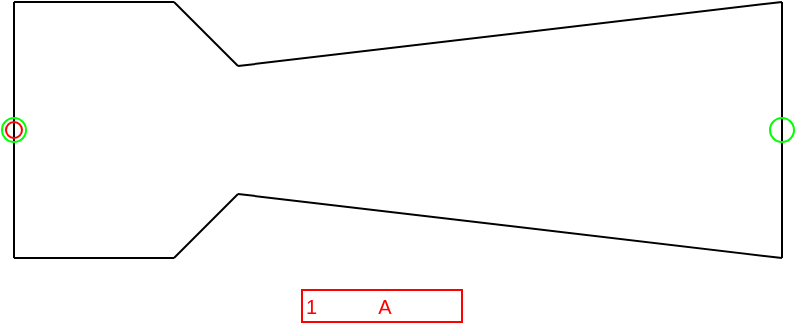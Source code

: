 <mxfile compressed="false" version="20.3.0" type="device">
  <diagram name="PE006B" id="1CP9VX86ncTdAmcYDIcw">
    <mxGraphModel dx="805" dy="482" grid="1" gridSize="2" guides="1" tooltips="1" connect="1" arrows="1" fold="1" page="1" pageScale="1" pageWidth="1169" pageHeight="827" math="0" shadow="0">
      <root>
        <mxCell id="22vkG-h5v2N9dKBLQ-ZE-0" />
        <mxCell id="22vkG-h5v2N9dKBLQ-ZE-135" value="Label" style="" parent="22vkG-h5v2N9dKBLQ-ZE-0" />
        <object label="%LabelLines%&amp;nbsp; &amp;nbsp; &amp;nbsp; &amp;nbsp; &amp;nbsp; &amp;nbsp;%LabelIndex%" placeholders="1" LabelLines="1" LabelIndex="A" id="6vIT7CYPkatnPn_V5aDP-11">
          <mxCell style="rounded=0;whiteSpace=wrap;html=1;fillColor=none;strokeColor=#FF0000;fontColor=#FF0000;fontSize=10;align=left;" vertex="1" parent="22vkG-h5v2N9dKBLQ-ZE-135">
            <mxGeometry x="480" y="400" width="80" height="16" as="geometry" />
          </mxCell>
        </object>
        <object label="Symbol" Width="24" Height="8" UoM="mm" id="22vkG-h5v2N9dKBLQ-ZE-138">
          <mxCell style="locked=1;" parent="22vkG-h5v2N9dKBLQ-ZE-0" />
        </object>
        <mxCell id="6vIT7CYPkatnPn_V5aDP-0" value="" style="endArrow=none;html=1;rounded=0;fontSize=9;fontColor=#FF0000;" edge="1" parent="22vkG-h5v2N9dKBLQ-ZE-138">
          <mxGeometry width="50" height="50" relative="1" as="geometry">
            <mxPoint x="336" y="384" as="sourcePoint" />
            <mxPoint x="336" y="256" as="targetPoint" />
          </mxGeometry>
        </mxCell>
        <mxCell id="6vIT7CYPkatnPn_V5aDP-1" value="" style="endArrow=none;html=1;rounded=0;fontSize=9;fontColor=#FF0000;" edge="1" parent="22vkG-h5v2N9dKBLQ-ZE-138">
          <mxGeometry width="50" height="50" relative="1" as="geometry">
            <mxPoint x="416" y="256" as="sourcePoint" />
            <mxPoint x="336" y="256" as="targetPoint" />
          </mxGeometry>
        </mxCell>
        <mxCell id="6vIT7CYPkatnPn_V5aDP-2" value="" style="endArrow=none;html=1;rounded=0;fontSize=9;fontColor=#FF0000;" edge="1" parent="22vkG-h5v2N9dKBLQ-ZE-138">
          <mxGeometry width="50" height="50" relative="1" as="geometry">
            <mxPoint x="448" y="288" as="sourcePoint" />
            <mxPoint x="416" y="256" as="targetPoint" />
          </mxGeometry>
        </mxCell>
        <mxCell id="6vIT7CYPkatnPn_V5aDP-3" value="" style="endArrow=none;html=1;rounded=0;fontSize=9;fontColor=#FF0000;" edge="1" parent="22vkG-h5v2N9dKBLQ-ZE-138">
          <mxGeometry width="50" height="50" relative="1" as="geometry">
            <mxPoint x="720" y="256" as="sourcePoint" />
            <mxPoint x="448" y="288" as="targetPoint" />
          </mxGeometry>
        </mxCell>
        <mxCell id="6vIT7CYPkatnPn_V5aDP-4" value="" style="endArrow=none;html=1;rounded=0;fontSize=9;fontColor=#FF0000;" edge="1" parent="22vkG-h5v2N9dKBLQ-ZE-138">
          <mxGeometry width="50" height="50" relative="1" as="geometry">
            <mxPoint x="720" y="384" as="sourcePoint" />
            <mxPoint x="720" y="256" as="targetPoint" />
          </mxGeometry>
        </mxCell>
        <mxCell id="6vIT7CYPkatnPn_V5aDP-5" value="" style="endArrow=none;html=1;rounded=0;fontSize=9;fontColor=#FF0000;" edge="1" parent="22vkG-h5v2N9dKBLQ-ZE-138">
          <mxGeometry width="50" height="50" relative="1" as="geometry">
            <mxPoint x="336" y="384" as="sourcePoint" />
            <mxPoint x="416" y="384" as="targetPoint" />
          </mxGeometry>
        </mxCell>
        <mxCell id="6vIT7CYPkatnPn_V5aDP-6" value="" style="endArrow=none;html=1;rounded=0;fontSize=9;fontColor=#FF0000;" edge="1" parent="22vkG-h5v2N9dKBLQ-ZE-138">
          <mxGeometry width="50" height="50" relative="1" as="geometry">
            <mxPoint x="416" y="384" as="sourcePoint" />
            <mxPoint x="448" y="352" as="targetPoint" />
          </mxGeometry>
        </mxCell>
        <mxCell id="6vIT7CYPkatnPn_V5aDP-7" value="" style="endArrow=none;html=1;rounded=0;fontSize=9;fontColor=#FF0000;" edge="1" parent="22vkG-h5v2N9dKBLQ-ZE-138">
          <mxGeometry width="50" height="50" relative="1" as="geometry">
            <mxPoint x="448" y="352" as="sourcePoint" />
            <mxPoint x="720" y="384" as="targetPoint" />
          </mxGeometry>
        </mxCell>
        <mxCell id="22vkG-h5v2N9dKBLQ-ZE-124" value="Connection" style="" parent="22vkG-h5v2N9dKBLQ-ZE-0" />
        <object label="Connection" PipingConnector="Y" LabelConnector="N" SignalConnector="N" Direction="180" id="6vIT7CYPkatnPn_V5aDP-9">
          <mxCell style="vsdxID=1407;fillColor=none;gradientColor=none;shape=stencil(rVFbDsIgEDwNnyQU4glqvcfGblsilmZBS28vZGMsxg9j/JvZmX1kR5g2TLCg0CpE8hdcbR8nYY5CaztPSDZmJEwnTDt4wpH8be6ZL1CcBV39vUxI3KdKh1YbswPTEzuBzlmiVGmKau9zUKM+jlJJQrJBko8QrZ+rrQ5oRJnXyMHBWElhRVx25ebnw/5zVvPFWRm83jxY5zilvf4eSy5xpKZ7AA==);strokeColor=#00ff00;strokeWidth=1;points=[[0.5,0.5,0,0,0]];labelBackgroundColor=none;rounded=0;html=1;whiteSpace=wrap;aspect=fixed;noLabel=1;snapToPoint=1;container=0;fontSize=16;fontColor=#FF0000;" vertex="1" parent="22vkG-h5v2N9dKBLQ-ZE-124">
            <mxGeometry x="330" y="314" width="12" height="12" as="geometry" />
          </mxCell>
        </object>
        <object label="Connection" PipingConnector="Y" LabelConnector="N" SignalConnector="N" Direction="0" id="6vIT7CYPkatnPn_V5aDP-10">
          <mxCell style="vsdxID=1407;fillColor=none;gradientColor=none;shape=stencil(rVFbDsIgEDwNnyQU4glqvcfGblsilmZBS28vZGMsxg9j/JvZmX1kR5g2TLCg0CpE8hdcbR8nYY5CaztPSDZmJEwnTDt4wpH8be6ZL1CcBV39vUxI3KdKh1YbswPTEzuBzlmiVGmKau9zUKM+jlJJQrJBko8QrZ+rrQ5oRJnXyMHBWElhRVx25ebnw/5zVvPFWRm83jxY5zilvf4eSy5xpKZ7AA==);strokeColor=#00ff00;strokeWidth=1;points=[[0.5,0.5,0,0,0]];labelBackgroundColor=none;rounded=0;html=1;whiteSpace=wrap;aspect=fixed;noLabel=1;snapToPoint=1;container=0;fontSize=16;fontColor=#FF0000;" vertex="1" parent="22vkG-h5v2N9dKBLQ-ZE-124">
            <mxGeometry x="714" y="314" width="12" height="12" as="geometry" />
          </mxCell>
        </object>
        <mxCell id="22vkG-h5v2N9dKBLQ-ZE-136" value="Origo" style="locked=1;" parent="22vkG-h5v2N9dKBLQ-ZE-0" />
        <object label="origo" id="6vIT7CYPkatnPn_V5aDP-8">
          <mxCell style="vsdxID=1407;fillColor=none;gradientColor=none;shape=stencil(rVFbDsIgEDwNnyQU4glqvcfGblsilmZBS28vZGMsxg9j/JvZmX1kR5g2TLCg0CpE8hdcbR8nYY5CaztPSDZmJEwnTDt4wpH8be6ZL1CcBV39vUxI3KdKh1YbswPTEzuBzlmiVGmKau9zUKM+jlJJQrJBko8QrZ+rrQ5oRJnXyMHBWElhRVx25ebnw/5zVvPFWRm83jxY5zilvf4eSy5xpKZ7AA==);strokeColor=#ff0000;strokeWidth=1;points=[[0.5,0.5,0,0,0]];labelBackgroundColor=none;rounded=0;html=1;whiteSpace=wrap;aspect=fixed;noLabel=1;snapToPoint=1;fontSize=9;fontColor=#FF0000;" vertex="1" parent="22vkG-h5v2N9dKBLQ-ZE-136">
            <mxGeometry x="332" y="316" width="8" height="8" as="geometry" />
          </mxCell>
        </object>
      </root>
    </mxGraphModel>
  </diagram>
</mxfile>
